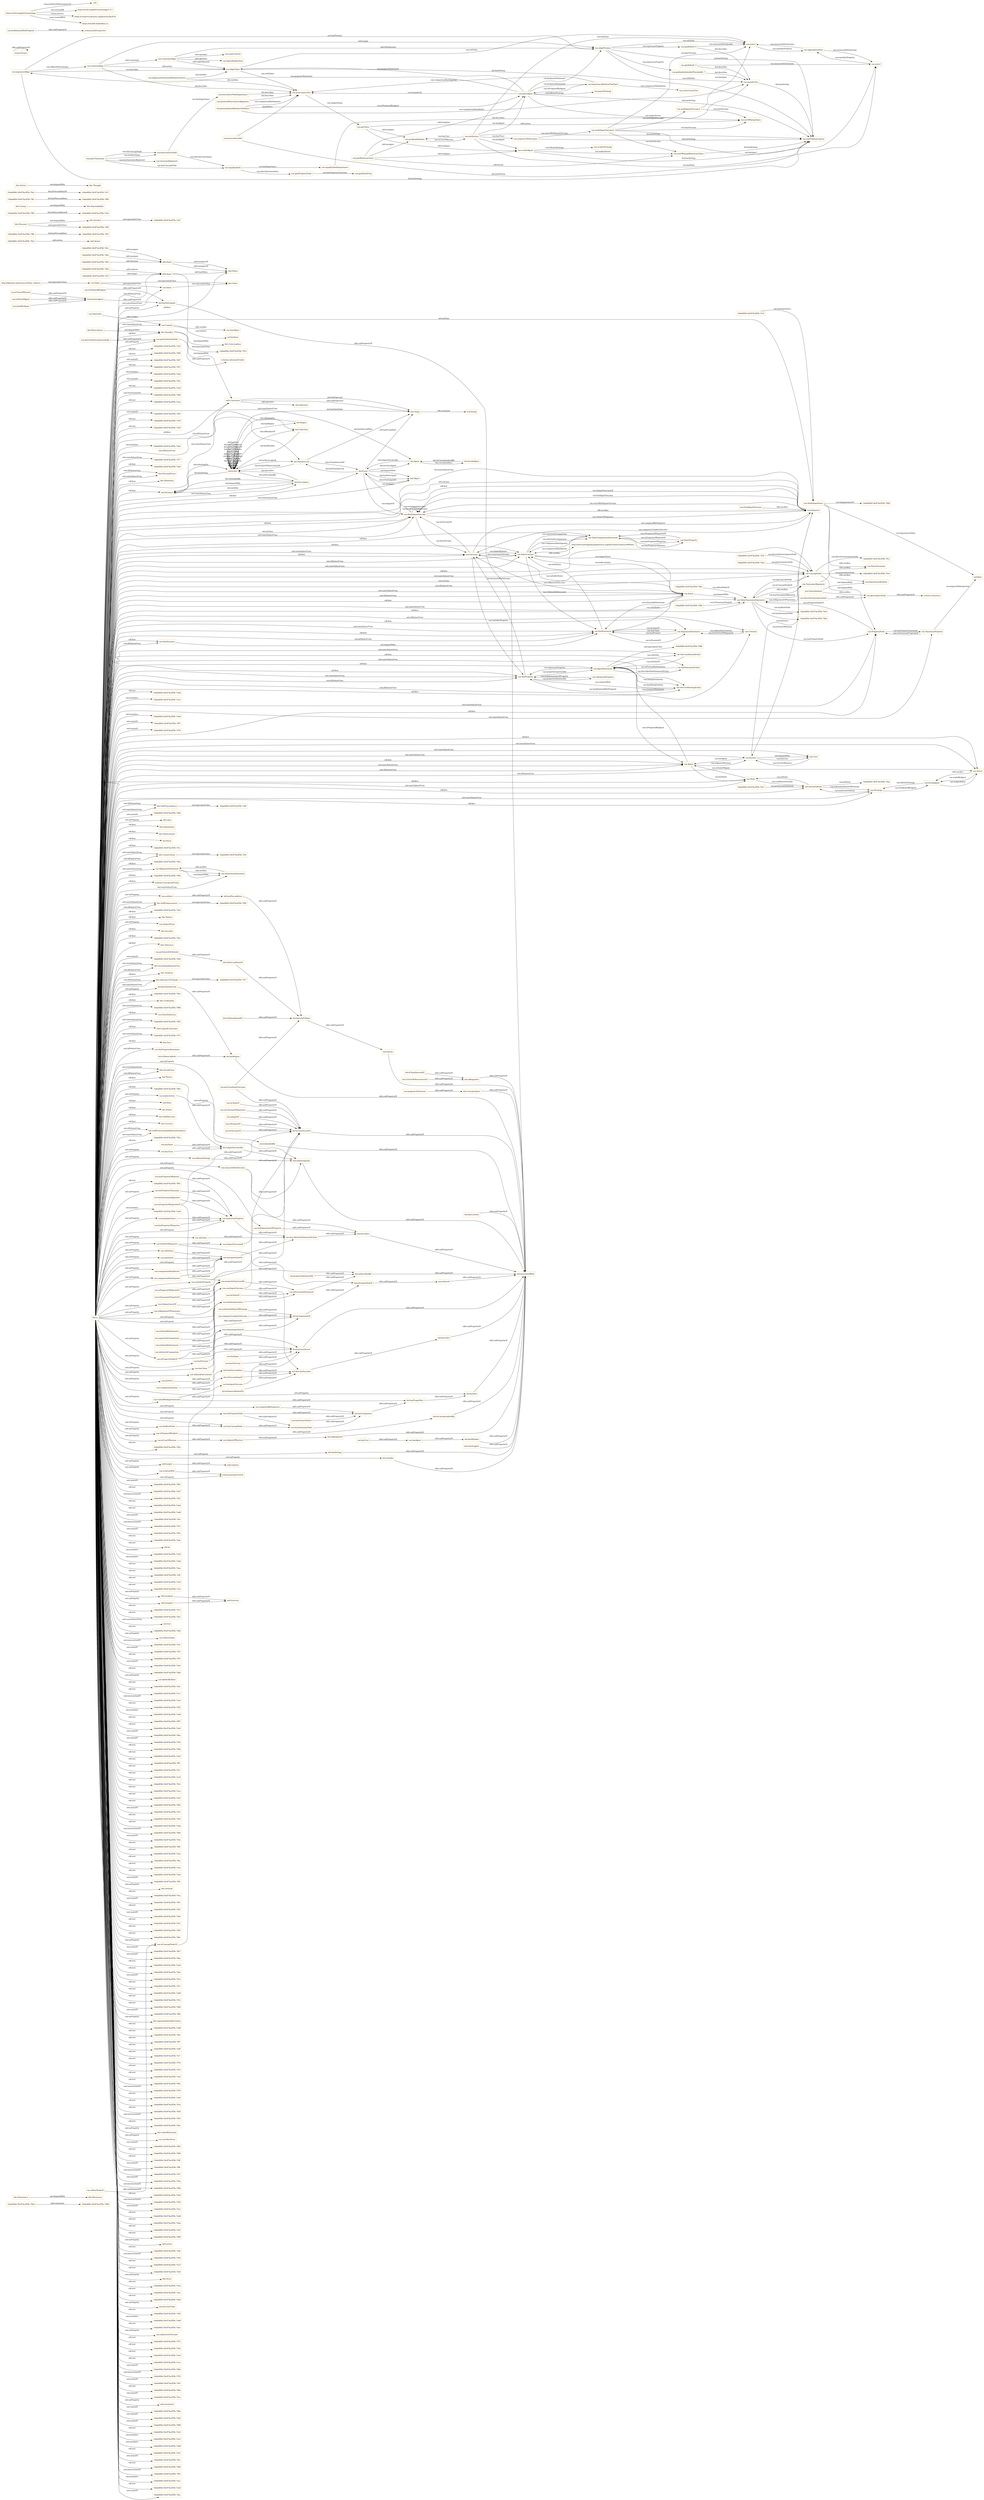 digraph ar2dtool_diagram { 
rankdir=LR;
size="1501"
node [shape = rectangle, color="orange"]; "-5ddaf49d:18c874a3f58:-7fdb" "bhv:Dominance" "dul:Situation" "-5ddaf49d:18c874a3f58:-7f77" "odrl:Action" "-5ddaf49d:18c874a3f58:-7fcc" "-5ddaf49d:18c874a3f58:-7ef0" "-5ddaf49d:18c874a3f58:-7fc6" "-5ddaf49d:18c874a3f58:-7ff3" "-5ddaf49d:18c874a3f58:-7f17" "bhv:PersonalFocus" "bhv:Hedonism" "bhv:Societal" "vae:NodeImportance" "bhv:Universalism" "-5ddaf49d:18c874a3f58:-7f0f" "vae:Value" "bhv:Stimulation" "odrl:Policy" "bhv:Achievement" "bhv:Value" "dul:Norm" "-5ddaf49d:18c874a3f58:-7fed" "-5ddaf49d:18c874a3f58:-7f1c" "odrl:Operator" "-5ddaf49d:18c874a3f58:-7f23" "-5ddaf49d:18c874a3f58:-7fd5" "vae:VaeProperty" "bhv:SelfTrascendence" "-5ddaf49d:18c874a3f58:-7fbe" "vae:Outcome" "-5ddaf49d:18c874a3f58:-7f04" "schema:ConceptualFrame" "vae:VaeEntity" "vae:MultiInputOutcome" "bhv:Conservation" "vae:AlignmentStatement" "bhv:Dependability" "-5ddaf49d:18c874a3f58:-7fb0" "dul:SocialObject" "bhv:Caring" "-5ddaf49d:18c874a3f58:-7f22" "odrl:Asset" "bhv:Nature" "vae:Generalization" "-5ddaf49d:18c874a3f58:-7fcf" "vae:Context" "vae:ActionOnState" "-5ddaf49d:18c874a3f58:-7ff9" "-5ddaf49d:18c874a3f58:-7ffc" "vae:VaeStatement" "vae:TaxonomyProperty" "-5ddaf49d:18c874a3f58:-7ef1" "bhv:Security" "-5ddaf49d:18c874a3f58:-7f2e" "vae:ConceptNode" "dul:Object" "bhv:Tolerance" "vae:System" "http://dbpedia.org/resource/Value_(ethics)" "-5ddaf49d:18c874a3f58:-7faa" "bhv:Humility" "odrl:Party" "-5ddaf49d:18c874a3f58:-7fa7" "vae:Norm" "bhv:GrowthAndAnxietyFree" "vae:User" "vae:Sequence" "vae:AgentStatement" "vae:VaeConditionedEntity" "bhv:Tradition" "-5ddaf49d:18c874a3f58:-7fe1" "dul:Event" "dul:Agent" "-5ddaf49d:18c874a3f58:-7fb8" "vae:ValueTaxonomyStatement" "-5ddaf49d:18c874a3f58:-7fc9" "vae:TaxonomyAlignment" "bhv:SelfEnhancement" "-5ddaf49d:18c874a3f58:-7fb3" "vae:Strategy" "-5ddaf49d:18c874a3f58:-7fde" "vae:Agent" "bhv:Benevolence" "vae:FinalInputOutcome" "-5ddaf49d:18c874a3f58:-7fe7" "vae:VaeSituation" "bhv:Conformity" "-5ddaf49d:18c874a3f58:-7fd2" "vae:Action" "bhv:Resources" "dul:Collection" "-5ddaf49d:18c874a3f58:-7f99" "vae:AwarenessStatement" "-5ddaf49d:18c874a3f58:-7f2f" "-5ddaf49d:18c874a3f58:-7f96" "vae:ValueDefinition" "bhv:OpennessToChange" "-5ddaf49d:18c874a3f58:-7f05" "-5ddaf49d:18c874a3f58:-7fad" "vae:ActingAgent" "-5ddaf49d:18c874a3f58:-7f63" "odrl:LogicalConstraint" "vae:ValueConcept" "vae:PropertyNode" "vae:ValueProperty" "vae:ValueComparisonStatement" "vae:VaeStatementEntity" "-5ddaf49d:18c874a3f58:-7ff6" "-5ddaf49d:18c874a3f58:-7f71" "vae:Criterion" "bhv:Thought" "dul:TimeInterval" "vae:State" "dul:Entity" "-5ddaf49d:18c874a3f58:-7fc3" "bhv:Face" "vae:VaeConditioningEntity" "-5ddaf49d:18c874a3f58:-7ff0" "vae:VaePropertyStatement" "-5ddaf49d:18c874a3f58:-7fc0" "bhv:SocialFocus" "-5ddaf49d:18c874a3f58:-7fe4" "odrl:Constraint" "vae:OptimizedProperty" "dul:Theory" "dul:Region" "dul:Description" "-5ddaf49d:18c874a3f58:-7ef9" "-5ddaf49d:18c874a3f58:-7f0e" "bhv:Action" "vcvf:Value" "odrl:Rule" "bhv:Power" "vae:ImportanceRelation" "bhv:Personal" "-5ddaf49d:18c874a3f58:-7fea" "-5ddaf49d:18c874a3f58:-7fd8" "-5ddaf49d:18c874a3f58:-7fbb" "vae:ArgumentStatement" "-5ddaf49d:18c874a3f58:-7fb5" "bhv:SelfDirection" "bhv:Concern" "bhv:SelfProtectionAndAnxietyAvoidance" ; /*classes style*/
	"bhv:Action" -> "bhv:Thought" [ label = "owl:disjointWith" ];
	"vae:particularizesNode" -> "schema:subsumedUnder" [ label = "rdfs:subPropertyOf" ];
	"vae:hasConceptNode" -> "vae:hasTaxonomyNode" [ label = "rdfs:subPropertyOf" ];
	"vae:ConceptNode" -> "vae:PropertyNode" [ label = "owl:disjointWith" ];
	"vae:argumentAlign" -> "vae:criterionAlign" [ label = "vae:isBasedOnCriterion" ];
	"vae:argumentAlign" -> "vae:alignPremise" [ label = "vae:hasPremise" ];
	"vae:argumentAlign" -> "vae:alignClaim" [ label = "vae:hasClaim" ];
	"vae:argumentAlign" -> "vae:taxProblemContext" [ label = "dul:hasSetting" ];
	"vae:isTaxonomyNodeOf" -> "dul:isComponentOf" [ label = "rdfs:subPropertyOf" ];
	"vae:previousInputOutcome" -> "dul:isConstituentOf" [ label = "rdfs:subPropertyOf" ];
	"vae:previousInputOutcome" -> "dul:directlyFollows" [ label = "rdfs:subPropertyOf" ];
	"vae:proposesStatement" -> "dul:conceptualizes" [ label = "rdfs:subPropertyOf" ];
	"vae:hasTaxonomyNode" -> "dul:hasComponent" [ label = "rdfs:subPropertyOf" ];
	"vae:giniPropertyNode" -> "vae:giniIndexProp" [ label = "vae:hasPropertyTaxonomy" ];
	"dul:isSatisfiedBy" -> "dul:associatedWith" [ label = "rdfs:subPropertyOf" ];
	"vae:nextInputOutcome" -> "dul:isConstituentOf" [ label = "rdfs:subPropertyOf" ];
	"vae:nextInputOutcome" -> "dul:directlyPrecedes" [ label = "rdfs:subPropertyOf" ];
	"vae:VaeSituation" -> "vae:VaeStatement" [ label = "owl:disjointWith" ];
	"vae:benvolenceNodeImportance" -> "vae:benevolenceTax" [ label = "dul:describes" ];
	"dul:conceptualizes" -> "dul:associatedWith" [ label = "rdfs:subPropertyOf" ];
	"vae:comparisonHasInferior" -> "vae:interpretationOn" [ label = "rdfs:subPropertyOf" ];
	"vae:hasTrace" -> "dul:isAgentInvolvedIn" [ label = "rdfs:subPropertyOf" ];
	"vae:isInputOf" -> "dul:isConstituentOf" [ label = "rdfs:subPropertyOf" ];
	"dul:involvesAgent" -> "dul:hasParticipant" [ label = "rdfs:subPropertyOf" ];
	"dul:isObservableAt" -> "dul:hasRegion" [ label = "rdfs:subPropertyOf" ];
	"terms:license" -> "terms:license" [ label = "rdfs:subPropertyOf" ];
	"vae:multiInputOutcome2" -> "vae:actOfPayingTaxes" [ label = "vae:hasOutcome" ];
	"vae:multiInputOutcome2" -> "vae:state2" [ label = "vae:hasInput" ];
	"dul:hasLocation" -> "dul:associatedWith" [ label = "rdfs:subPropertyOf" ];
	"bhv:SelfTrascendence" -> "-5ddaf49d:18c874a3f58:-7ef9" [ label = "owl:equivalentClass" ];
	"dul:isAgentInvolvedIn" -> "dul:isParticipantIn" [ label = "rdfs:subPropertyOf" ];
	"http://dbpedia.org/resource/Value_(ethics)" -> "vcvf:Value" [ label = "owl:equivalentClass" ];
	"vae:describesVaeStatementEntity" -> "dul:describes" [ label = "rdfs:subPropertyOf" ];
	"vae:hasPropertyTaxonomy" -> "vae:expressesProperty" [ label = "rdfs:subPropertyOf" ];
	"dul:Event" -> "dul:Object" [ label = "owl:disjointWith" ];
	"vae:isPremiseOf" -> "dul:isConstituentOf" [ label = "rdfs:subPropertyOf" ];
	"dul:isConstituentOf" -> "dul:associatedWith" [ label = "rdfs:subPropertyOf" ];
	"vae:interpretationOn" -> "vae:describesVaeStatementEntity" [ label = "rdfs:subPropertyOf" ];
	"vae:isTestedInStatement" -> "vae:hasInterpretation" [ label = "rdfs:subPropertyOf" ];
	"dul:Description" -> "dul:Situation" [ label = "owl:disjointWith" ];
	"vae:giniIndex0_3" -> "vae:state1" [ label = "vae:measuredOnOutcome" ];
	"vae:giniIndex0_3" -> "vae:equalityTax" [ label = "dul:describes" ];
	"vae:madeByAgent" -> "dul:involvesAgent" [ label = "rdfs:subPropertyOf" ];
	"dul:isPreconditionOf" -> "dul:directlyPrecedes" [ label = "rdfs:subPropertyOf" ];
	"vae:isOutcomeOf" -> "dul:isConstituentOf" [ label = "rdfs:subPropertyOf" ];
	"vae:isPresentInStatement" -> "dul:isDescribedBy" [ label = "rdfs:subPropertyOf" ];
	"vae:hasInput" -> "dul:hasConstituent" [ label = "rdfs:subPropertyOf" ];
	"bhv:Personal" -> "bhv:Societal" [ label = "owl:disjointWith" ];
	"bhv:Personal" -> "-5ddaf49d:18c874a3f58:-7f0f" [ label = "owl:equivalentClass" ];
	"vae:hasUser" -> "vae:hasAgent" [ label = "rdfs:subPropertyOf" ];
	"vae:equalityTax" -> "vae:taxProblemContext" [ label = "dul:hasSetting" ];
	"dul:hasPart" -> "dul:associatedWith" [ label = "rdfs:subPropertyOf" ];
	"vae:onState" -> "dul:hasPrecondition" [ label = "rdfs:subPropertyOf" ];
	"vae:hasActionOnState" -> "dul:hasComponent" [ label = "rdfs:subPropertyOf" ];
	"vae:AgentStatement" -> "-5ddaf49d:18c874a3f58:-7f96" [ label = "owl:equivalentClass" ];
	"vae:hasPropertyNode" -> "vae:hasTaxonomyNode" [ label = "rdfs:subPropertyOf" ];
	"vae:hasPropertyNode" -> "dul:hasComponent" [ label = "rdfs:subPropertyOf" ];
	"vae:payMinimumTaxes" -> "vae:problemModeller" [ label = "odrl:assigner" ];
	"vae:payMinimumTaxes" -> "vae:payerAgent" [ label = "odrl:assignee" ];
	"vae:payMinimumTaxes" -> "vae:evaderAgent" [ label = "odrl:assignee" ];
	"vae:payMinimumTaxes" -> "vae:actOfPayingMiniumumTaxes" [ label = "odrl:action" ];
	"vae:equalityNode" -> "vae:giniPropertyNode" [ label = "vae:directlyGeneralizes" ];
	"vae:equalityNode" -> "vae:equalityNodeImportance" [ label = "vae:hasImportance" ];
	"dul:hasPrecondition" -> "dul:directlyFollows" [ label = "rdfs:subPropertyOf" ];
	"vae:hasPropertyOfSuperior" -> "vae:expressesProperty" [ label = "rdfs:subPropertyOf" ];
	"odrl:Asset" -> "odrl:Constraint" [ label = "owl:disjointWith" ];
	"bhv:Conservation" -> "-5ddaf49d:18c874a3f58:-7f2f" [ label = "owl:equivalentClass" ];
	"dul:hasRegion" -> "dul:associatedWith" [ label = "rdfs:subPropertyOf" ];
	"vae:isPropertyNodeOf" -> "vae:isTaxonomyNodeOf" [ label = "rdfs:subPropertyOf" ];
	"vae:isPropertyNodeOf" -> "dul:isComponentOf" [ label = "rdfs:subPropertyOf" ];
	"bhv:Societal" -> "-5ddaf49d:18c874a3f58:-7ef1" [ label = "owl:equivalentClass" ];
	"dul:precedes" -> "dul:associatedWith" [ label = "rdfs:subPropertyOf" ];
	"vae:comparisonHasSuperior" -> "vae:interpretationOn" [ label = "rdfs:subPropertyOf" ];
	"vae:hasOutcome" -> "dul:hasConstituent" [ label = "rdfs:subPropertyOf" ];
	"vae:Norm" -> "vae:ValueTaxonomyStatement" [ label = "owl:disjointWith" ];
	"vae:alignPremise" -> "vae:equalityTax" [ label = "vae:withValue" ];
	"vae:alignPremise" -> "vae:state2" [ label = "vae:onEntity" ];
	"vae:alignPremise" -> "vae:giniIndexSatisfiedThreshold0_7" [ label = "vae:expressesProperty" ];
	"vae:alignPremise" -> "vae:giniIndex0_9" [ label = "vae:expressesProperty" ];
	"vae:alignPremise" -> "vae:taxProblemContext" [ label = "dul:hasSetting" ];
	"vae:isProposedByAgent" -> "dul:isConceptualizedBy" [ label = "rdfs:subPropertyOf" ];
	"dul:isComponentOf" -> "dul:isPropertPartOf" [ label = "rdfs:subPropertyOf" ];
	"vae:Value" -> "bhv:Value" [ label = "owl:equivalentClass" ];
	"bhv:Dominance" -> "bhv:Resources" [ label = "owl:disjointWith" ];
	"vae:isEntityOf" -> "vae:isPresentInStatement" [ label = "rdfs:subPropertyOf" ];
	"dul:isConceptualizedBy" -> "dul:associatedWith" [ label = "rdfs:subPropertyOf" ];
	"vae:MultiInputOutcome" -> "vae:Sequence" [ label = "rdfs:seeAlso" ];
	"vae:propertyExpressedAt" -> "vae:isPresentInStatement" [ label = "rdfs:subPropertyOf" ];
	"vae:payerAgent" -> "vae:taxProblemContext" [ label = "dul:hasSetting" ];
	"vae:payerAgent" -> "vae:importanceRelationTaxPayer" [ label = "vae:proposesStatement" ];
	"vae:payerAgent" -> "vae:payerStrategy" [ label = "vae:followsStrategy" ];
	"vae:payerAgent" -> "vae:benevolenceTax" [ label = "vcvf:commitsTo" ];
	"vae:payerAgent" -> "vae:argumentAlign" [ label = "vae:proposesStatement" ];
	"vae:payerAgent" -> "vae:alignClaim" [ label = "vae:proposesStatement" ];
	"vae:payerAgent" -> "vae:actOfPayingTaxes" [ label = "vae:makesAction" ];
	"vae:payerAgent" -> "vae:alignPremise" [ label = "vae:proposesStatement" ];
	"vae:hasState" -> "dul:isAgentInvolvedIn" [ label = "rdfs:subPropertyOf" ];
	"vae:AwarenessStatement" -> "vae:AlignmentStatement" [ label = "rdfs:seeAlso" ];
	"vae:isConceptNodeOf" -> "vae:isTaxonomyNodeOf" [ label = "rdfs:subPropertyOf" ];
	"bhv:Caring" -> "bhv:Dependability" [ label = "owl:disjointWith" ];
	"vae:payTaxes" -> "vae:problemModeller" [ label = "odrl:assigner" ];
	"vae:payTaxes" -> "vae:evaderAgent" [ label = "odrl:assignee" ];
	"vae:payTaxes" -> "vae:actOfPayingTaxes" [ label = "odrl:action" ];
	"vae:hasRootNode" -> "vae:hasConceptNode" [ label = "rdfs:subPropertyOf" ];
	"vae:isAgentOfSystem" -> "dul:isMemberOf" [ label = "rdfs:subPropertyOf" ];
	"dul:hasProperPart" -> "dul:hasPart" [ label = "rdfs:subPropertyOf" ];
	"vae:aggregationSum" -> "vae:state2" [ label = "vae:measuredOnOutcome" ];
	"vae:aggregationSum" -> "vae:state1" [ label = "vae:measuredOnOutcome" ];
	"vae:ValueConcept" -> "http://www.ontologydesignpatterns.org/ont/values/valuecore#Value" [ label = "rdfs:seeAlso" ];
	"vae:state1" -> "vae:aggregationSum" [ label = "vae:satisfiesProperty" ];
	"vae:isInputOutcomeOf" -> "dul:isConstituentOf" [ label = "rdfs:subPropertyOf" ];
	"vae:payerTaxonomy" -> "vae:taxonomAlignment" [ label = "vae:hasTaxonomyAlignment" ];
	"vae:payerTaxonomy" -> "vae:benevolenceNode" [ label = "vae:hasRootNode" ];
	"vae:payerTaxonomy" -> "vae:equalityNode" [ label = "vae:hasConceptNode" ];
	"vae:payerTaxonomy" -> "vae:benevolenceNode" [ label = "vae:hasConceptNode" ];
	"vae:isTaxonomyPropertyOf" -> "vae:propertyExpressedAt" [ label = "rdfs:subPropertyOf" ];
	"vae:giniIndex0_9" -> "vae:state2" [ label = "vae:measuredOnOutcome" ];
	"vae:giniIndex0_9" -> "vae:equalityTax" [ label = "dul:describes" ];
	"vae:directlyParticularizesNode" -> "vae:particularizesNode" [ label = "rdfs:subPropertyOf" ];
	"vae:isRootNodeOf" -> "vae:isConceptNodeOf" [ label = "rdfs:subPropertyOf" ];
	"vae:problemModeller" -> "vae:taxSystem" [ label = "vae:isUserOfSystem" ];
	"dul:hasSetting" -> "dul:associatedWith" [ label = "rdfs:subPropertyOf" ];
	"dul:hasMember" -> "dul:associatedWith" [ label = "rdfs:subPropertyOf" ];
	"vae:expressesProperty" -> "vae:describesVaeStatementEntity" [ label = "rdfs:subPropertyOf" ];
	"vae:taxSystem" -> "vae:problemModeller" [ label = "vae:hasUser" ];
	"vae:taxSystem" -> "vae:sequenceOfOutcomes" [ label = "vae:hasTrace" ];
	"vae:taxSystem" -> "vae:state2" [ label = "vae:hasState" ];
	"vae:taxSystem" -> "vae:state1" [ label = "vae:hasState" ];
	"vae:taxSystem" -> "vae:payerAgent" [ label = "vae:hasAgent" ];
	"vae:taxSystem" -> "vae:evaderAgent" [ label = "vae:hasAgent" ];
	"vae:taxSystem" -> "vae:taxProblemContext" [ label = "dul:hasSetting" ];
	"vae:hasAgent" -> "dul:hasMember" [ label = "rdfs:subPropertyOf" ];
	"vae:isFollowedByAgent" -> "dul:hasParticipant" [ label = "rdfs:subPropertyOf" ];
	"vae:criterionAlign" -> "vae:alignPremise" [ label = "odrl:target" ];
	"vae:criterionAlign" -> "vae:constraintAlign" [ label = "odrl:constraint" ];
	"vae:criterionAlign" -> "vae:alignClaim" [ label = "odrl:action" ];
	"vae:criterionAlign" -> "vae:benevolenceTax" [ label = "dul:describes" ];
	"vae:hasRelationWithProperty" -> "schema:hasPerspective" [ label = "rdfs:subPropertyOf" ];
	"vae:measuredOnOutcome" -> "dul:isParticipantIn" [ label = "rdfs:subPropertyOf" ];
	"vae:measuredOnOutcome" -> "dul:describes" [ label = "rdfs:subPropertyOf" ];
	"vae:isImportanceOf" -> "vae:propertyExpressedAt" [ label = "rdfs:subPropertyOf" ];
	"dul:isSettingFor" -> "dul:associatedWith" [ label = "rdfs:subPropertyOf" ];
	"vae:perform" -> "dul:hasPostcondition" [ label = "rdfs:subPropertyOf" ];
	"vcvf:Value" -> "bhv:Value" [ label = "owl:equivalentClass" ];
	"vcvf:Value" -> "vae:Value" [ label = "owl:equivalentClass" ];
	"dul:isPartOf" -> "dul:associatedWith" [ label = "rdfs:subPropertyOf" ];
	"vae:isTraceOfSystem" -> "dul:involvesAgent" [ label = "rdfs:subPropertyOf" ];
	"dul:isParticipantIn" -> "dul:associatedWith" [ label = "rdfs:subPropertyOf" ];
	"vae:directlyGeneralizesNode" -> "vae:generalizesNode" [ label = "rdfs:subPropertyOf" ];
	"dul:hasTimeInterval" -> "dul:hasRegion" [ label = "rdfs:subPropertyOf" ];
	"vae:importanceRelationTaxPayer" -> "vae:payerAgent" [ label = "vae:isProposedByAgent" ];
	"vae:importanceRelationTaxPayer" -> "vae:benevolenceTax" [ label = "vae:comparisonHasSuperior" ];
	"vae:importanceRelationTaxPayer" -> "vae:achievementTax" [ label = "vae:comparisonHasInferior" ];
	"vae:conditionsActionIn" -> "dul:isPreconditionOf" [ label = "rdfs:subPropertyOf" ];
	"vae:superiorInComparison" -> "vae:hasInterpretation" [ label = "rdfs:subPropertyOf" ];
	"vae:System" -> "vae:User" [ label = "owl:disjointWith" ];
	"dul:satisfies" -> "dul:associatedWith" [ label = "rdfs:subPropertyOf" ];
	"vae:ValueTaxonomyStatement" -> "vae:TaxonomyAlignment" [ label = "rdfs:seeAlso" ];
	"vae:followsStrategy" -> "dul:isParticipantIn" [ label = "rdfs:subPropertyOf" ];
	"vae:hasPropertyOfInferior" -> "vae:expressesProperty" [ label = "rdfs:subPropertyOf" ];
	"vae:composedBySequence" -> "dul:hasComponent" [ label = "rdfs:subPropertyOf" ];
	"vae:isActionOnStateOfStrategy" -> "dul:isComponentOf" [ label = "rdfs:subPropertyOf" ];
	"https://w3id.org/def/vaeontology" -> "vae:" [ label = "vann:preferredNamespaceUri" ];
	"https://w3id.org/def/vaeontology" -> "https://w3id.org/def/vaeontology/1.0.1" [ label = "owl:versionIRI" ];
	"https://w3id.org/def/vaeontology" -> "https://creativecommons.org/licenses/by/4.0/" [ label = "terms:license" ];
	"https://w3id.org/def/vaeontology" -> "https://chowlk.linkeddata.es" [ label = "mod:createdWith" ];
	"vae:benevolenceTax" -> "vae:payTaxes" [ label = "vae:shapesNorm" ];
	"dul:hasComponent" -> "dul:hasProperPart" [ label = "rdfs:subPropertyOf" ];
	"vae:startsWithInputOutcome" -> "vae:hasInputOutcome" [ label = "rdfs:subPropertyOf" ];
	"vae:startsWithInputOutcome" -> "dul:hasProperPart" [ label = "rdfs:subPropertyOf" ];
	"dul:hasParticipant" -> "dul:associatedWith" [ label = "rdfs:subPropertyOf" ];
	"vae:isOptimizationOfProperty" -> "dul:describes" [ label = "rdfs:subPropertyOf" ];
	"vae:propertyOptimizedAt" -> "dul:isDescribedBy" [ label = "rdfs:subPropertyOf" ];
	"bhv:Humility" -> "bhv:Universalism" [ label = "owl:disjointWith" ];
	"bhv:Humility" -> "-5ddaf49d:18c874a3f58:-7f23" [ label = "owl:equivalentClass" ];
	"vae:FinalInputOutcome" -> "vae:Sequence" [ label = "rdfs:seeAlso" ];
	"odrl:target" -> "odrl:relation" [ label = "rdfs:subPropertyOf" ];
	"vae:benevolenceDef" -> "vae:benevolenceTax" [ label = "dul:defines" ];
	"vae:benevolenceDef" -> "vae:taxProblemContext" [ label = "dul:hasSetting" ];
	"bhv:SelfEnhancement" -> "-5ddaf49d:18c874a3f58:-7f05" [ label = "owl:equivalentClass" ];
	"dul:directlyPrecedes" -> "dul:precedes" [ label = "rdfs:subPropertyOf" ];
	"vae:makesAction" -> "dul:isAgentInvolvedIn" [ label = "rdfs:subPropertyOf" ];
	"vae:withValue" -> "vae:interpretationOn" [ label = "rdfs:subPropertyOf" ];
	"vae:constraintAlign" -> "vae:alignClaim" [ label = "odrl:rightOperand" ];
	"vae:constraintAlign" -> "vae:sameContext" [ label = "odrl:operator" ];
	"vae:constraintAlign" -> "vae:logicalImplication" [ label = "odrl:operator" ];
	"vae:constraintAlign" -> "vae:alignPremise" [ label = "odrl:leftOperand" ];
	"dul:isRegionFor" -> "dul:associatedWith" [ label = "rdfs:subPropertyOf" ];
	"dul:describes" -> "dul:associatedWith" [ label = "rdfs:subPropertyOf" ];
	"vae:satisfiesProperty" -> "dul:isDescribedBy" [ label = "rdfs:subPropertyOf" ];
	"vae:isAlignmentOfTaxonomy" -> "vae:propertyExpressedAt" [ label = "rdfs:subPropertyOf" ];
	"vae:TaxonomyAlignment" -> "vae:ValueTaxonomy" [ label = "rdfs:seeAlso" ];
	"vae:generalizationRelationTaxPayer" -> "vae:payerAgent" [ label = "vae:isProposedByAgent" ];
	"vae:generalizationRelationTaxPayer" -> "vae:benevolenceTax" [ label = "vae:comparisonHasSuperior" ];
	"vae:generalizationRelationTaxPayer" -> "vae:equalityTax" [ label = "vae:comparisonHasInferior" ];
	"vae:hasImportance" -> "vae:expressesProperty" [ label = "rdfs:subPropertyOf" ];
	"vae:alignClaim" -> "vae:benevolenceTax" [ label = "vae:withValue" ];
	"vae:alignClaim" -> "vae:state2" [ label = "vae:onEntity" ];
	"vae:alignClaim" -> "vae:taxProblemContext" [ label = "dul:hasSetting" ];
	"dul:isDescribedBy" -> "dul:associatedWith" [ label = "rdfs:subPropertyOf" ];
	"vae:actOfPayingMiniumumTaxes" -> "vae:taxProblemContext" [ label = "dul:hasSetting" ];
	"vae:relationWith" -> "schema:perspectiveOn" [ label = "rdfs:subPropertyOf" ];
	"vae:NodeImportance" -> "vae:ValueTaxonomy" [ label = "rdfs:seeAlso" ];
	"vae:NodeImportance" -> "vae:ImportanceRelation" [ label = "rdfs:seeAlso" ];
	"dul:isSubordinatedTo" -> "dul:directlyFollows" [ label = "rdfs:subPropertyOf" ];
	"vae:multiInputOutcome1" -> "vae:multiInputOutcome2" [ label = "vae:nextInputOutcome" ];
	"vae:multiInputOutcome1" -> "vae:state2" [ label = "vae:hasOutcome" ];
	"vae:multiInputOutcome1" -> "vae:actOfPayingTaxes" [ label = "vae:hasOutcome" ];
	"vae:multiInputOutcome1" -> "vae:actOfPayingMiniumumTaxes" [ label = "vae:hasOutcome" ];
	"vae:multiInputOutcome1" -> "vae:state1" [ label = "vae:hasInput" ];
	"vae:Action" -> "vae:ActingAgent" [ label = "rdfs:seeAlso" ];
	"vae:isValuedInStatement" -> "vae:hasInterpretation" [ label = "rdfs:subPropertyOf" ];
	"vae:sequenceOfOutcomes" -> "vae:multiInputOutcome1" [ label = "vae:startsWithInputOutcome" ];
	"vae:sequenceOfOutcomes" -> "vae:taxProblemContext" [ label = "dul:hasSetting" ];
	"vae:inferiorInComparison" -> "vae:hasInterpretation" [ label = "rdfs:subPropertyOf" ];
	"vae:VaeEntity" -> "vae:Context" [ label = "rdfs:seeAlso" ];
	"vae:withNorm" -> "vae:interpretationOn" [ label = "rdfs:subPropertyOf" ];
	"vae:isClaimOf" -> "dul:isConstituentOf" [ label = "rdfs:subPropertyOf" ];
	"vae:hasInputOutcome" -> "dul:hasConstituent" [ label = "rdfs:subPropertyOf" ];
	"vae:alignmentSituationWithbenevolence" -> "vae:benevolenceTax" [ label = "dul:satisfies" ];
	"vae:alignmentSituationWithbenevolence" -> "vae:alignClaim" [ label = "dul:satisfies" ];
	"vae:isPropertyOfSuperiorOf" -> "vae:propertyExpressedAt" [ label = "rdfs:subPropertyOf" ];
	"vae:isPropertyOfSuperiorOf" -> "dul:isConstituentOf" [ label = "rdfs:subPropertyOf" ];
	"vae:evaderAgent" -> "vae:actOfPayingMiniumumTaxes" [ label = "vae:makesAction" ];
	"vae:evaderAgent" -> "vae:evaderStrategy" [ label = "vae:followsStrategy" ];
	"vae:evaderAgent" -> "vae:taxProblemContext" [ label = "dul:hasSetting" ];
	"vae:isStateOfAgent" -> "dul:involvesAgent" [ label = "rdfs:subPropertyOf" ];
	"dul:isPropertPartOf" -> "dul:isPartOf" [ label = "rdfs:subPropertyOf" ];
	"vae:Generalization" -> "vae:generalizesNode" [ label = "rdfs:seeAlso" ];
	"vae:Generalization" -> "vae:ImportanceRelation" [ label = "owl:disjointWith" ];
	"vae:Context" -> "vae:VaeObject" [ label = "rdfs:seeAlso" ];
	"NULL" -> "-5ddaf49d:18c874a3f58:-7f81" [ label = "owl:unionOf" ];
	"NULL" -> "-5ddaf49d:18c874a3f58:-7f04" [ label = "rdf:first" ];
	"NULL" -> "-5ddaf49d:18c874a3f58:-7eb7" [ label = "rdf:rest" ];
	"NULL" -> "-5ddaf49d:18c874a3f58:-7f21" [ label = "owl:intersectionOf" ];
	"NULL" -> "dul:Collection" [ label = "owl:allValuesFrom" ];
	"NULL" -> "-5ddaf49d:18c874a3f58:-7ebd" [ label = "rdf:rest" ];
	"NULL" -> "vae:hasConceptNode" [ label = "owl:onProperty" ];
	"NULL" -> "-5ddaf49d:18c874a3f58:-7ed8" [ label = "rdf:rest" ];
	"NULL" -> "-5ddaf49d:18c874a3f58:-7faf" [ label = "owl:unionOf" ];
	"NULL" -> "-5ddaf49d:18c874a3f58:-7f15" [ label = "owl:intersectionOf" ];
	"NULL" -> "bhv:PersonalFocus" [ label = "owl:someValuesFrom" ];
	"NULL" -> "bhv:Hedonism" [ label = "rdf:first" ];
	"NULL" -> "-5ddaf49d:18c874a3f58:-7f43" [ label = "owl:unionOf" ];
	"NULL" -> "bhv:Conservation" [ label = "owl:allValuesFrom" ];
	"NULL" -> "-5ddaf49d:18c874a3f58:-7fab" [ label = "rdf:rest" ];
	"NULL" -> "rdf:nil" [ label = "rdf:rest" ];
	"NULL" -> "-5ddaf49d:18c874a3f58:-7ec6" [ label = "owl:members" ];
	"NULL" -> "vae:VaeConditioningEntity" [ label = "owl:someValuesFrom" ];
	"NULL" -> "-5ddaf49d:18c874a3f58:-7eb4" [ label = "owl:members" ];
	"NULL" -> "vae:isBasedOnCriterion" [ label = "owl:onProperty" ];
	"NULL" -> "-5ddaf49d:18c874a3f58:-7eae" [ label = "rdf:rest" ];
	"NULL" -> "-5ddaf49d:18c874a3f58:-7eff" [ label = "rdf:rest" ];
	"NULL" -> "-5ddaf49d:18c874a3f58:-7ec9" [ label = "rdf:rest" ];
	"NULL" -> "vae:interpretationOn" [ label = "owl:onProperty" ];
	"NULL" -> "vae:ConceptNode" [ label = "rdf:first" ];
	"NULL" -> "vae:PropertyNode" [ label = "rdf:first" ];
	"NULL" -> "-5ddaf49d:18c874a3f58:-7f1c" [ label = "rdf:first" ];
	"NULL" -> "-5ddaf49d:18c874a3f58:-7ecf" [ label = "rdf:rest" ];
	"NULL" -> "-5ddaf49d:18c874a3f58:-7f22" [ label = "rdf:first" ];
	"NULL" -> "-5ddaf49d:18c874a3f58:-7f0e" [ label = "rdf:first" ];
	"NULL" -> "odrl:assignee" [ label = "owl:onProperty" ];
	"NULL" -> "-5ddaf49d:18c874a3f58:-7f13" [ label = "rdf:rest" ];
	"NULL" -> "vae:ConceptNode" [ label = "owl:someValuesFrom" ];
	"NULL" -> "vae:expressesProperty" [ label = "owl:onProperty" ];
	"NULL" -> "vae:VaeSituation" [ label = "owl:allValuesFrom" ];
	"NULL" -> "dul:hasSetting" [ label = "owl:onProperty" ];
	"NULL" -> "-5ddaf49d:18c874a3f58:-7fa5" [ label = "rdf:rest" ];
	"NULL" -> "bhv:SelfTrascendence" [ label = "owl:someValuesFrom" ];
	"NULL" -> "owl:real" [ label = "owl:someValuesFrom" ];
	"NULL" -> "-5ddaf49d:18c874a3f58:-7fbd" [ label = "rdf:rest" ];
	"NULL" -> "vae:reflectsValue" [ label = "owl:onProperty" ];
	"NULL" -> "odrl:LogicalConstraint" [ label = "rdf:first" ];
	"NULL" -> "-5ddaf49d:18c874a3f58:-7f3c" [ label = "owl:intersectionOf" ];
	"NULL" -> "-5ddaf49d:18c874a3f58:-7f1f" [ label = "owl:unionOf" ];
	"NULL" -> "-5ddaf49d:18c874a3f58:-7f7f" [ label = "rdf:rest" ];
	"NULL" -> "-5ddaf49d:18c874a3f58:-7fa9" [ label = "owl:unionOf" ];
	"NULL" -> "vae:onEntity" [ label = "owl:onProperty" ];
	"NULL" -> "-5ddaf49d:18c874a3f58:-7fa8" [ label = "rdf:rest" ];
	"NULL" -> "vae:VaeConditioningEntity" [ label = "owl:allValuesFrom" ];
	"NULL" -> "vae:abidesByValue" [ label = "owl:onProperty" ];
	"NULL" -> "vae:comparisonHasInferior" [ label = "owl:onProperty" ];
	"NULL" -> "-5ddaf49d:18c874a3f58:-7fae" [ label = "rdf:rest" ];
	"NULL" -> "-5ddaf49d:18c874a3f58:-7ec1" [ label = "rdf:rest" ];
	"NULL" -> "-5ddaf49d:18c874a3f58:-7eef" [ label = "owl:intersectionOf" ];
	"NULL" -> "-5ddaf49d:18c874a3f58:-7f25" [ label = "rdf:rest" ];
	"NULL" -> "vae:isUserOfSystem" [ label = "owl:onProperty" ];
	"NULL" -> "vae:ActionOnState" [ label = "rdf:first" ];
	"NULL" -> "vae:VaeStatement" [ label = "owl:someValuesFrom" ];
	"NULL" -> "-5ddaf49d:18c874a3f58:-7ed6" [ label = "owl:members" ];
	"NULL" -> "vae:Criterion" [ label = "owl:allValuesFrom" ];
	"NULL" -> "odrl:Constraint" [ label = "owl:allValuesFrom" ];
	"NULL" -> "vae:VaeProperty" [ label = "owl:allValuesFrom" ];
	"NULL" -> "bhv:GrowthAndAnxietyFree" [ label = "owl:someValuesFrom" ];
	"NULL" -> "-5ddaf49d:18c874a3f58:-7f97" [ label = "rdf:rest" ];
	"NULL" -> "vae:withValue" [ label = "owl:onProperty" ];
	"NULL" -> "vae:Strategy" [ label = "owl:someValuesFrom" ];
	"NULL" -> "vae:ConceptNode" [ label = "owl:onClass" ];
	"NULL" -> "vae:Action" [ label = "rdf:first" ];
	"NULL" -> "-5ddaf49d:18c874a3f58:-7eb2" [ label = "rdf:rest" ];
	"NULL" -> "-5ddaf49d:18c874a3f58:-7fba" [ label = "owl:unionOf" ];
	"NULL" -> "-5ddaf49d:18c874a3f58:-7fc8" [ label = "owl:unionOf" ];
	"NULL" -> "-5ddaf49d:18c874a3f58:-7fd0" [ label = "rdf:rest" ];
	"NULL" -> "vae:MultiInputOutcome" [ label = "owl:someValuesFrom" ];
	"NULL" -> "-5ddaf49d:18c874a3f58:-7ed3" [ label = "rdf:rest" ];
	"NULL" -> "dul:hasPart" [ label = "owl:onProperty" ];
	"NULL" -> "-5ddaf49d:18c874a3f58:-7ff1" [ label = "rdf:rest" ];
	"NULL" -> "vae:AwarenessStatement" [ label = "owl:someValuesFrom" ];
	"NULL" -> "vae:Sequence" [ label = "owl:someValuesFrom" ];
	"NULL" -> "-5ddaf49d:18c874a3f58:-7fc1" [ label = "rdf:rest" ];
	"NULL" -> "vae:startsWithInputOutcome" [ label = "owl:onProperty" ];
	"NULL" -> "-5ddaf49d:18c874a3f58:-7ec4" [ label = "rdf:rest" ];
	"NULL" -> "-5ddaf49d:18c874a3f58:-7fe2" [ label = "rdf:rest" ];
	"NULL" -> "-5ddaf49d:18c874a3f58:-7eca" [ label = "rdf:rest" ];
	"NULL" -> "-5ddaf49d:18c874a3f58:-7ee5" [ label = "rdf:rest" ];
	"NULL" -> "vae:Agent" [ label = "owl:someValuesFrom" ];
	"NULL" -> "-5ddaf49d:18c874a3f58:-7fb2" [ label = "rdf:rest" ];
	"NULL" -> "vae:isStartOfSequence" [ label = "owl:onProperty" ];
	"NULL" -> "bhv:Tradition" [ label = "rdf:first" ];
	"NULL" -> "vae:nextInputOutcome" [ label = "owl:onProperty" ];
	"NULL" -> "vae:Sequence" [ label = "owl:onClass" ];
	"NULL" -> "vae:hasRootNode" [ label = "owl:onProperty" ];
	"NULL" -> "-5ddaf49d:18c874a3f58:-7fc5" [ label = "owl:unionOf" ];
	"NULL" -> "-5ddaf49d:18c874a3f58:-7fd3" [ label = "rdf:rest" ];
	"NULL" -> "vae:VaeConditionedEntity" [ label = "owl:someValuesFrom" ];
	"NULL" -> "-5ddaf49d:18c874a3f58:-7ebb" [ label = "rdf:rest" ];
	"NULL" -> "-5ddaf49d:18c874a3f58:-7fb4" [ label = "owl:intersectionOf" ];
	"NULL" -> "bhv:SelfEnhancement" [ label = "owl:someValuesFrom" ];
	"NULL" -> "-5ddaf49d:18c874a3f58:-7fcb" [ label = "owl:unionOf" ];
	"NULL" -> "bhv:GrowthAndAnxietyFree" [ label = "owl:allValuesFrom" ];
	"NULL" -> "vae:Outcome" [ label = "owl:someValuesFrom" ];
	"NULL" -> "bhv:SelfDirection" [ label = "rdf:first" ];
	"NULL" -> "-5ddaf49d:18c874a3f58:-7ff4" [ label = "rdf:rest" ];
	"NULL" -> "vae:TaxonomyProperty" [ label = "owl:someValuesFrom" ];
	"NULL" -> "dul:Theory" [ label = "rdf:first" ];
	"NULL" -> "-5ddaf49d:18c874a3f58:-7edc" [ label = "rdf:rest" ];
	"NULL" -> "dul:Event" [ label = "rdf:first" ];
	"NULL" -> "-5ddaf49d:18c874a3f58:-7fb3" [ label = "rdf:first" ];
	"NULL" -> "-5ddaf49d:18c874a3f58:-7ffa" [ label = "rdf:rest" ];
	"NULL" -> "vae:NodeImportance" [ label = "owl:onClass" ];
	"NULL" -> "-5ddaf49d:18c874a3f58:-7fc4" [ label = "rdf:rest" ];
	"NULL" -> "vae:ArgumentStatement" [ label = "rdf:first" ];
	"NULL" -> "-5ddaf49d:18c874a3f58:-7efd" [ label = "rdf:rest" ];
	"NULL" -> "-5ddaf49d:18c874a3f58:-7ff2" [ label = "owl:unionOf" ];
	"NULL" -> "bhv:attitude" [ label = "owl:onProperty" ];
	"NULL" -> "-5ddaf49d:18c874a3f58:-7fca" [ label = "rdf:rest" ];
	"NULL" -> "-5ddaf49d:18c874a3f58:-7f01" [ label = "owl:unionOf" ];
	"NULL" -> "-5ddaf49d:18c874a3f58:-7f41" [ label = "rdf:rest" ];
	"NULL" -> "-5ddaf49d:18c874a3f58:-7fe9" [ label = "owl:unionOf" ];
	"NULL" -> "vae:Norm" [ label = "rdf:first" ];
	"NULL" -> "schema:perspectiveOn" [ label = "owl:onProperty" ];
	"NULL" -> "-5ddaf49d:18c874a3f58:-7fe5" [ label = "rdf:rest" ];
	"NULL" -> "-5ddaf49d:18c874a3f58:-7f92" [ label = "rdf:rest" ];
	"NULL" -> "vae:Value" [ label = "owl:someValuesFrom" ];
	"NULL" -> "-5ddaf49d:18c874a3f58:-7f8c" [ label = "rdf:rest" ];
	"NULL" -> "-5ddaf49d:18c874a3f58:-7fb7" [ label = "owl:unionOf" ];
	"NULL" -> "-5ddaf49d:18c874a3f58:-7fda" [ label = "owl:unionOf" ];
	"NULL" -> "vae:VaeProperty" [ label = "rdf:first" ];
	"NULL" -> "-5ddaf49d:18c874a3f58:-7ee8" [ label = "rdf:rest" ];
	"NULL" -> "-5ddaf49d:18c874a3f58:-7feb" [ label = "rdf:rest" ];
	"NULL" -> "-5ddaf49d:18c874a3f58:-7fe3" [ label = "owl:unionOf" ];
	"NULL" -> "-5ddaf49d:18c874a3f58:-7f11" [ label = "rdf:rest" ];
	"NULL" -> "-5ddaf49d:18c874a3f58:-7eb8" [ label = "rdf:rest" ];
	"NULL" -> "-5ddaf49d:18c874a3f58:-7f32" [ label = "rdf:rest" ];
	"NULL" -> "-5ddaf49d:18c874a3f58:-7fd6" [ label = "rdf:rest" ];
	"NULL" -> "vae:isImportanceOf" [ label = "owl:onProperty" ];
	"NULL" -> "-5ddaf49d:18c874a3f58:-7ff8" [ label = "owl:unionOf" ];
	"NULL" -> "bhv:opposingValueMotivation" [ label = "owl:onProperty" ];
	"NULL" -> "bhv:Humility" [ label = "rdf:first" ];
	"NULL" -> "-5ddaf49d:18c874a3f58:-7ed9" [ label = "rdf:rest" ];
	"NULL" -> "-5ddaf49d:18c874a3f58:-7fdc" [ label = "rdf:rest" ];
	"NULL" -> "-5ddaf49d:18c874a3f58:-7ff7" [ label = "rdf:rest" ];
	"NULL" -> "dul:isSatisfiedBy" [ label = "owl:onProperty" ];
	"NULL" -> "-5ddaf49d:18c874a3f58:-7edf" [ label = "rdf:rest" ];
	"NULL" -> "vae:ConceptNode" [ label = "owl:allValuesFrom" ];
	"NULL" -> "-5ddaf49d:18c874a3f58:-7fc7" [ label = "rdf:rest" ];
	"NULL" -> "-5ddaf49d:18c874a3f58:-7f74" [ label = "rdf:rest" ];
	"NULL" -> "-5ddaf49d:18c874a3f58:-7f1d" [ label = "rdf:rest" ];
	"NULL" -> "-5ddaf49d:18c874a3f58:-7eaf" [ label = "rdf:rest" ];
	"NULL" -> "-5ddaf49d:18c874a3f58:-7f6e" [ label = "rdf:rest" ];
	"NULL" -> "vae:hasImportance" [ label = "owl:onProperty" ];
	"NULL" -> "-5ddaf49d:18c874a3f58:-7f2e" [ label = "rdf:first" ];
	"NULL" -> "-5ddaf49d:18c874a3f58:-7f70" [ label = "owl:intersectionOf" ];
	"NULL" -> "-5ddaf49d:18c874a3f58:-7ee0" [ label = "rdf:rest" ];
	"NULL" -> "-5ddaf49d:18c874a3f58:-7fcd" [ label = "rdf:rest" ];
	"NULL" -> "-5ddaf49d:18c874a3f58:-7fe8" [ label = "rdf:rest" ];
	"NULL" -> "bhv:OpennessToChange" [ label = "owl:allValuesFrom" ];
	"NULL" -> "vae:satisfiesProperty" [ label = "owl:onProperty" ];
	"NULL" -> "-5ddaf49d:18c874a3f58:-7f03" [ label = "owl:intersectionOf" ];
	"NULL" -> "vae:VaeStatement" [ label = "rdf:first" ];
	"NULL" -> "-5ddaf49d:18c874a3f58:-7fee" [ label = "rdf:rest" ];
	"NULL" -> "vae:VaeSituation" [ label = "rdf:first" ];
	"NULL" -> "bhv:valueMotivation" [ label = "owl:onProperty" ];
	"NULL" -> "vae:satisfiesNorm" [ label = "owl:onProperty" ];
	"NULL" -> "vae:relationWith" [ label = "owl:onProperty" ];
	"NULL" -> "-5ddaf49d:18c874a3f58:-7f62" [ label = "owl:unionOf" ];
	"NULL" -> "bhv:Stimulation" [ label = "rdf:first" ];
	"NULL" -> "-5ddaf49d:18c874a3f58:-7fbe" [ label = "rdf:first" ];
	"NULL" -> "-5ddaf49d:18c874a3f58:-7fd9" [ label = "rdf:rest" ];
	"NULL" -> "odrl:Constraint" [ label = "rdf:first" ];
	"NULL" -> "-5ddaf49d:18c874a3f58:-7fdf" [ label = "rdf:rest" ];
	"NULL" -> "odrl:target" [ label = "owl:onProperty" ];
	"NULL" -> "-5ddaf49d:18c874a3f58:-7ffb" [ label = "owl:unionOf" ];
	"NULL" -> "-5ddaf49d:18c874a3f58:-7ef7" [ label = "owl:intersectionOf" ];
	"NULL" -> "vae:makesAction" [ label = "owl:onProperty" ];
	"NULL" -> "-5ddaf49d:18c874a3f58:-7f2b" [ label = "owl:unionOf" ];
	"NULL" -> "dul:Object" [ label = "owl:someValuesFrom" ];
	"NULL" -> "vae:onState" [ label = "owl:onProperty" ];
	"NULL" -> "dul:isParticipantIn" [ label = "owl:onProperty" ];
	"NULL" -> "vae:VaeProperty" [ label = "owl:someValuesFrom" ];
	"NULL" -> "bhv:SelfProtectionAndAnxietyAvoidance" [ label = "owl:someValuesFrom" ];
	"NULL" -> "vae:Agent" [ label = "owl:allValuesFrom" ];
	"NULL" -> "-5ddaf49d:18c874a3f58:-7f94" [ label = "owl:intersectionOf" ];
	"NULL" -> "-5ddaf49d:18c874a3f58:-7eb3" [ label = "rdf:rest" ];
	"NULL" -> "-5ddaf49d:18c874a3f58:-7f2d" [ label = "owl:intersectionOf" ];
	"NULL" -> "vae:isConceptNodeOf" [ label = "owl:onProperty" ];
	"NULL" -> "-5ddaf49d:18c874a3f58:-7fc2" [ label = "owl:unionOf" ];
	"NULL" -> "vae:PropertyNode" [ label = "owl:someValuesFrom" ];
	"NULL" -> "dul:Situation" [ label = "rdf:first" ];
	"NULL" -> "-5ddaf49d:18c874a3f58:-7ed4" [ label = "rdf:rest" ];
	"NULL" -> "bhv:SelfEnhancement" [ label = "owl:allValuesFrom" ];
	"NULL" -> "vae:hasPropertyNode" [ label = "owl:onProperty" ];
	"NULL" -> "dul:Description" [ label = "owl:someValuesFrom" ];
	"NULL" -> "-5ddaf49d:18c874a3f58:-7eda" [ label = "rdf:rest" ];
	"NULL" -> "dul:hasTimeInterval" [ label = "owl:onProperty" ];
	"NULL" -> "-5ddaf49d:18c874a3f58:-7ef5" [ label = "rdf:rest" ];
	"NULL" -> "bhv:Conservation" [ label = "owl:someValuesFrom" ];
	"NULL" -> "-5ddaf49d:18c874a3f58:-7f08" [ label = "rdf:rest" ];
	"NULL" -> "bhv:PersonalFocus" [ label = "owl:allValuesFrom" ];
	"NULL" -> "schema:ConceptualFrame" [ label = "rdf:first" ];
	"NULL" -> "vae:Strategy" [ label = "rdf:first" ];
	"NULL" -> "vae:Outcome" [ label = "rdf:first" ];
	"NULL" -> "-5ddaf49d:18c874a3f58:-7f71" [ label = "owl:someValuesFrom" ];
	"NULL" -> "odrl:action" [ label = "owl:onProperty" ];
	"NULL" -> "-5ddaf49d:18c874a3f58:-7efb" [ label = "rdf:rest" ];
	"NULL" -> "-5ddaf49d:18c874a3f58:-7f34" [ label = "owl:intersectionOf" ];
	"NULL" -> "-5ddaf49d:18c874a3f58:-7ec5" [ label = "rdf:rest" ];
	"NULL" -> "odrl:Asset" [ label = "owl:allValuesFrom" ];
	"NULL" -> "vae:isProposedByAgent" [ label = "owl:onProperty" ];
	"NULL" -> "-5ddaf49d:18c874a3f58:-7f29" [ label = "rdf:rest" ];
	"NULL" -> "bhv:focus" [ label = "owl:onProperty" ];
	"NULL" -> "-5ddaf49d:18c874a3f58:-7ecb" [ label = "rdf:rest" ];
	"NULL" -> "vae:isAlignmentOfTaxonomy" [ label = "owl:onProperty" ];
	"NULL" -> "-5ddaf49d:18c874a3f58:-7eec" [ label = "rdf:rest" ];
	"NULL" -> "-5ddaf49d:18c874a3f58:-7eb6" [ label = "rdf:rest" ];
	"NULL" -> "dul:executesTask" [ label = "owl:onProperty" ];
	"NULL" -> "vae:MultiInputOutcome" [ label = "rdf:first" ];
	"NULL" -> "-5ddaf49d:18c874a3f58:-7f30" [ label = "rdf:rest" ];
	"NULL" -> "-5ddaf49d:18c874a3f58:-7eb9" [ label = "owl:members" ];
	"NULL" -> "-5ddaf49d:18c874a3f58:-7ebc" [ label = "rdf:rest" ];
	"NULL" -> "vae:ValueTaxonomyStatement" [ label = "owl:someValuesFrom" ];
	"NULL" -> "bhv:SelfProtectionAndAnxietyAvoidance" [ label = "owl:allValuesFrom" ];
	"NULL" -> "vae:ValueDefinition" [ label = "rdf:first" ];
	"NULL" -> "vae:influencesOutcome" [ label = "owl:onProperty" ];
	"NULL" -> "bhv:Security" [ label = "rdf:first" ];
	"NULL" -> "vae:AgentStatement" [ label = "rdf:first" ];
	"NULL" -> "vae:AlignmentStatement" [ label = "owl:someValuesFrom" ];
	"NULL" -> "vae:propertyExpressedAt" [ label = "owl:onProperty" ];
	"NULL" -> "-5ddaf49d:18c874a3f58:-7f72" [ label = "rdf:rest" ];
	"NULL" -> "-5ddaf49d:18c874a3f58:-7f1b" [ label = "rdf:rest" ];
	"NULL" -> "bhv:OpennessToChange" [ label = "owl:someValuesFrom" ];
	"NULL" -> "dul:hasParticipant" [ label = "owl:onProperty" ];
	"NULL" -> "odrl:assigner" [ label = "owl:onProperty" ];
	"NULL" -> "-5ddaf49d:18c874a3f58:-7ec8" [ label = "rdf:rest" ];
	"NULL" -> "vae:Action" [ label = "owl:someValuesFrom" ];
	"NULL" -> "bhv:SocialFocus" [ label = "owl:someValuesFrom" ];
	"NULL" -> "vae:Norm" [ label = "owl:someValuesFrom" ];
	"NULL" -> "dul:TimeInterval" [ label = "owl:someValuesFrom" ];
	"NULL" -> "-5ddaf49d:18c874a3f58:-7ece" [ label = "rdf:rest" ];
	"NULL" -> "-5ddaf49d:18c874a3f58:-7fdd" [ label = "owl:unionOf" ];
	"NULL" -> "-5ddaf49d:18c874a3f58:-7f76" [ label = "owl:intersectionOf" ];
	"NULL" -> "vae:ValueComparisonStatement" [ label = "rdf:first" ];
	"NULL" -> "-5ddaf49d:18c874a3f58:-7fef" [ label = "owl:unionOf" ];
	"NULL" -> "-5ddaf49d:18c874a3f58:-7f63" [ label = "owl:someValuesFrom" ];
	"NULL" -> "dul:satisfies" [ label = "owl:onProperty" ];
	"NULL" -> "vae:VaePropertyStatement" [ label = "owl:allValuesFrom" ];
	"NULL" -> "-5ddaf49d:18c874a3f58:-7fb6" [ label = "rdf:rest" ];
	"NULL" -> "odrl:Rule" [ label = "rdf:first" ];
	"NULL" -> "-5ddaf49d:18c874a3f58:-7fce" [ label = "owl:unionOf" ];
	"NULL" -> "bhv:SocialFocus" [ label = "owl:allValuesFrom" ];
	"NULL" -> "vae:ValueConcept" [ label = "owl:someValuesFrom" ];
	"NULL" -> "vae:hasPremise" [ label = "owl:onProperty" ];
	"NULL" -> "bhv:Tolerance" [ label = "rdf:first" ];
	"NULL" -> "dul:Agent" [ label = "owl:someValuesFrom" ];
	"NULL" -> "odrl:constraint" [ label = "owl:onProperty" ];
	"NULL" -> "vae:State" [ label = "owl:someValuesFrom" ];
	"NULL" -> "-5ddaf49d:18c874a3f58:-7f8e" [ label = "owl:unionOf" ];
	"NULL" -> "-5ddaf49d:18c874a3f58:-7fa6" [ label = "owl:unionOf" ];
	"NULL" -> "bhv:Power" [ label = "rdf:first" ];
	"NULL" -> "vae:withNorm" [ label = "owl:onProperty" ];
	"NULL" -> "bhv:Nature" [ label = "rdf:first" ];
	"NULL" -> "-5ddaf49d:18c874a3f58:-7f98" [ label = "owl:unionOf" ];
	"NULL" -> "-5ddaf49d:18c874a3f58:-7ec0" [ label = "rdf:rest" ];
	"NULL" -> "-5ddaf49d:18c874a3f58:-7ee2" [ label = "owl:members" ];
	"NULL" -> "-5ddaf49d:18c874a3f58:-7ed0" [ label = "owl:members" ];
	"NULL" -> "vae:Action" [ label = "owl:allValuesFrom" ];
	"NULL" -> "vae:Agent" [ label = "rdf:first" ];
	"NULL" -> "-5ddaf49d:18c874a3f58:-7ee1" [ label = "rdf:rest" ];
	"NULL" -> "vae:followsStrategy" [ label = "owl:onProperty" ];
	"NULL" -> "vae:Sequence" [ label = "rdf:first" ];
	"NULL" -> "bhv:Achievement" [ label = "rdf:first" ];
	"NULL" -> "vae:VaeStatementEntity" [ label = "rdf:first" ];
	"NULL" -> "bhv:Conformity" [ label = "rdf:first" ];
	"NULL" -> "vae:perform" [ label = "owl:onProperty" ];
	"NULL" -> "bhv:SelfTrascendence" [ label = "owl:allValuesFrom" ];
	"NULL" -> "-5ddaf49d:18c874a3f58:-7fec" [ label = "owl:unionOf" ];
	"NULL" -> "-5ddaf49d:18c874a3f58:-7fb9" [ label = "rdf:rest" ];
	"NULL" -> "-5ddaf49d:18c874a3f58:-7fbf" [ label = "owl:intersectionOf" ];
	"NULL" -> "vae:Norm" [ label = "owl:allValuesFrom" ];
	"NULL" -> "-5ddaf49d:18c874a3f58:-7ecc" [ label = "owl:members" ];
	"NULL" -> "-5ddaf49d:18c874a3f58:-7ed2" [ label = "rdf:rest" ];
	"NULL" -> "-5ddaf49d:18c874a3f58:-7fac" [ label = "owl:unionOf" ];
	"NULL" -> "-5ddaf49d:18c874a3f58:-7f77" [ label = "owl:someValuesFrom" ];
	"NULL" -> "odrl:Policy" [ label = "rdf:first" ];
	"NULL" -> "-5ddaf49d:18c874a3f58:-7ef3" [ label = "rdf:rest" ];
	"NULL" -> "-5ddaf49d:18c874a3f58:-7f06" [ label = "rdf:rest" ];
	"NULL" -> "vae:Context" [ label = "owl:someValuesFrom" ];
	"NULL" -> "vae:ValueTaxonomyStatement" [ label = "rdf:first" ];
	"NULL" -> "vae:hasTrace" [ label = "owl:onProperty" ];
	"NULL" -> "-5ddaf49d:18c874a3f58:-7fd7" [ label = "owl:unionOf" ];
	"NULL" -> "-5ddaf49d:18c874a3f58:-7f27" [ label = "rdf:rest" ];
	"NULL" -> "vae:MultiInputOutcome" [ label = "owl:onClass" ];
	"NULL" -> "-5ddaf49d:18c874a3f58:-7ee6" [ label = "owl:members" ];
	"NULL" -> "-5ddaf49d:18c874a3f58:-7fd1" [ label = "owl:unionOf" ];
	"NULL" -> "vae:ValueConcept" [ label = "rdf:first" ];
	"NULL" -> "-5ddaf49d:18c874a3f58:-7ee4" [ label = "rdf:rest" ];
	"NULL" -> "-5ddaf49d:18c874a3f58:-7f0d" [ label = "owl:intersectionOf" ];
	"NULL" -> "-5ddaf49d:18c874a3f58:-7f99" [ label = "owl:someValuesFrom" ];
	"NULL" -> "vae:composedBySequence" [ label = "owl:onProperty" ];
	"NULL" -> "-5ddaf49d:18c874a3f58:-7eea" [ label = "rdf:rest" ];
	"NULL" -> "vae:Criterion" [ label = "rdf:first" ];
	"NULL" -> "-5ddaf49d:18c874a3f58:-7fe0" [ label = "owl:unionOf" ];
	"NULL" -> "-5ddaf49d:18c874a3f58:-7f18" [ label = "rdf:rest" ];
	"NULL" -> "vae:hasClaim" [ label = "owl:onProperty" ];
	"NULL" -> "-5ddaf49d:18c874a3f58:-7ef0" [ label = "rdf:first" ];
	"NULL" -> "vae:hasPropertyTaxonomy" [ label = "owl:onProperty" ];
	"NULL" -> "vae:VaeStatement" [ label = "owl:allValuesFrom" ];
	"NULL" -> "vae:particularizesNode" [ label = "owl:onProperty" ];
	"NULL" -> "-5ddaf49d:18c874a3f58:-7ed5" [ label = "rdf:rest" ];
	"NULL" -> "bhv:Concern" [ label = "rdf:first" ];
	"NULL" -> "vae:measuredOnOutcome" [ label = "owl:onProperty" ];
	"NULL" -> "bhv:Face" [ label = "rdf:first" ];
	"NULL" -> "-5ddaf49d:18c874a3f58:-7ebe" [ label = "owl:members" ];
	"NULL" -> "vae:ValueConcept" [ label = "owl:allValuesFrom" ];
	"NULL" -> "vae:State" [ label = "rdf:first" ];
	"NULL" -> "-5ddaf49d:18c874a3f58:-7edb" [ label = "rdf:rest" ];
	"NULL" -> "-5ddaf49d:18c874a3f58:-7ec2" [ label = "owl:members" ];
	"NULL" -> "vae:System" [ label = "owl:someValuesFrom" ];
	"NULL" -> "-5ddaf49d:18c874a3f58:-7eb0" [ label = "owl:members" ];
	"NULL" -> "-5ddaf49d:18c874a3f58:-7ff5" [ label = "owl:unionOf" ];
	"NULL" -> "-5ddaf49d:18c874a3f58:-7f78" [ label = "owl:unionOf" ];
	"NULL" -> "vae:isOptimizationOfProperty" [ label = "owl:onProperty" ];
	"NULL" -> "-5ddaf49d:18c874a3f58:-7fd4" [ label = "owl:unionOf" ];
	"NULL" -> "rdf:value" [ label = "owl:onProperty" ];
	"NULL" -> "vae:shapesNorm" [ label = "owl:onProperty" ];
	"NULL" -> "-5ddaf49d:18c874a3f58:-7fe6" [ label = "owl:unionOf" ];
	"NULL" -> "vae:User" [ label = "owl:someValuesFrom" ];
	"NULL" -> "-5ddaf49d:18c874a3f58:-7f3a" [ label = "rdf:rest" ];
	"NULL" -> "vae:comparisonHasSuperior" [ label = "owl:onProperty" ];
	"NULL" -> "dul:Norm" [ label = "rdf:first" ];
	"NULL" -> "-5ddaf49d:18c874a3f58:-7f61" [ label = "rdf:rest" ];
	"NULL" -> "-5ddaf49d:18c874a3f58:-7edd" [ label = "owl:members" ];
	"NULL" -> "-5ddaf49d:18c874a3f58:-7f0a" [ label = "rdf:rest" ];
	"NULL" -> "vae:isPropertyNodeOf" [ label = "owl:onProperty" ];
	"vae:isUserOfSystem" -> "vae:isAgentOfSystem" [ label = "rdfs:subPropertyOf" ];
	"vae:isPropertyOfInferiorOf" -> "vae:propertyExpressedAt" [ label = "rdfs:subPropertyOf" ];
	"vae:isPropertyOfInferiorOf" -> "dul:isConstituentOf" [ label = "rdfs:subPropertyOf" ];
	"vae:hasClaim" -> "dul:hasConstituent" [ label = "rdfs:subPropertyOf" ];
	"vae:generalizesNode" -> "schema:subsumes" [ label = "rdfs:subPropertyOf" ];
	"vae:state2" -> "vae:aggregationSum" [ label = "vae:satisfiesProperty" ];
	"dul:isTimeOfObservationOf" -> "dul:isRegionFor" [ label = "rdfs:subPropertyOf" ];
	"bhv:OpennessToChange" -> "-5ddaf49d:18c874a3f58:-7f17" [ label = "owl:equivalentClass" ];
	"vae:hasTaxonomyAlignment" -> "vae:expressesProperty" [ label = "rdfs:subPropertyOf" ];
	"vae:benevolenceNode" -> "vae:equalityNode" [ label = "vae:directlyGeneralizes" ];
	"vae:benevolenceNode" -> "vae:benvolenceNodeImportance" [ label = "vae:hasImportance" ];
	"vae:hasPremise" -> "dul:hasConstituent" [ label = "rdfs:subPropertyOf" ];
	"vae:isStartOfSequence" -> "vae:isInputOutcomeOf" [ label = "rdfs:subPropertyOf" ];
	"vae:isStartOfSequence" -> "dul:isPropertPartOf" [ label = "rdfs:subPropertyOf" ];
	"bhv:Benevolence" -> "bhv:Humility" [ label = "owl:disjointWith" ];
	"odrl:assigner" -> "odrl:function" [ label = "rdfs:subPropertyOf" ];
	"vae:giniIndexSatisfiedThreshold0_7" -> "vae:equalityTax" [ label = "dul:describes" ];
	"vae:onEntity" -> "vae:describesVaeStatementEntity" [ label = "rdfs:subPropertyOf" ];
	"vae:composesComplexOutcome" -> "dul:isComponentOf" [ label = "rdfs:subPropertyOf" ];
	"vae:equalityNodeImportance" -> "vae:equalityTax" [ label = "dul:describes" ];
	"vae:positiveBenevolenceAlignment" -> "vae:benevolenceTax" [ label = "dul:describes" ];
	"vae:hasInterpretation" -> "vae:isPresentInStatement" [ label = "rdfs:subPropertyOf" ];
	"vae:AlignmentStatement" -> "vae:AwarenessStatement" [ label = "rdfs:seeAlso" ];
	"vae:AlignmentStatement" -> "vae:AwarenessStatement" [ label = "owl:disjointWith" ];
	"dul:isPostconditionOf" -> "dul:directlyFollows" [ label = "rdfs:subPropertyOf" ];
	"dul:hasConstituent" -> "dul:associatedWith" [ label = "rdfs:subPropertyOf" ];
	"odrl:assignee" -> "odrl:function" [ label = "rdfs:subPropertyOf" ];
	"dul:directlyFollows" -> "dul:follows" [ label = "rdfs:subPropertyOf" ];
	"dul:follows" -> "dul:associatedWith" [ label = "rdfs:subPropertyOf" ];
	"dul:isMemberOf" -> "dul:associatedWith" [ label = "rdfs:subPropertyOf" ];
	"vae:isBasedOnCriterion" -> "dul:hasConstituent" [ label = "rdfs:subPropertyOf" ];
	"vae:performedOnStateIn" -> "dul:isPostconditionOf" [ label = "rdfs:subPropertyOf" ];
	"dul:hasPostcondition" -> "dul:directlyPrecedes" [ label = "rdfs:subPropertyOf" ];
	"vae:isCriterionOfArgument" -> "dul:isConstituentOf" [ label = "rdfs:subPropertyOf" ];
	"dul:isSuperordinatedTo" -> "dul:directlyPrecedes" [ label = "rdfs:subPropertyOf" ];
	"dul:isTimeIntervalOf" -> "dul:isRegionFor" [ label = "rdfs:subPropertyOf" ];
	"-5ddaf49d:18c874a3f58:-7ff6" -> "-5ddaf49d:18c874a3f58:-7ff3" [ label = "dul:hasPrecondition" ];
	"vae:Agent" -> "vae:System" [ label = "vae:isAgentOfSystem" ];
	"dul:Entity" -> "dul:Entity" [ label = "dul:follows" ];
	"vae:NodeImportance" -> "-5ddaf49d:18c874a3f58:-7fb8" [ label = "vae:isImportanceOf" ];
	"vae:Outcome" -> "vae:Sequence" [ label = "vae:composedBySequence" ];
	"-5ddaf49d:18c874a3f58:-7fb5" -> "vae:ValueTaxonomyStatement" [ label = "vae:isRootNodeOf" ];
	"dul:TimeInterval" -> "owl:Thing" [ label = "dul:hasIntervalDate" ];
	"dul:Entity" -> "dul:Entity" [ label = "dul:isPartOf" ];
	"odrl:Constraint" -> "owl:Thing" [ label = "odrl:rightOperand" ];
	"vae:ActionOnState" -> "-5ddaf49d:18c874a3f58:-7faa" [ label = "vae:perform" ];
	"vae:ValueComparisonStatement" -> "vae:ValueProperty" [ label = "vae:hasPropertyOfSuperior" ];
	"vae:Outcome" -> "vae:ValueConcept" [ label = "vae:abidesByValue" ];
	"vae:AgentStatement" -> "vae:VaeProperty" [ label = "vae:expressesProperty" ];
	"vae:ActingAgent" -> "vae:Strategy" [ label = "vae:followsStrategy" ];
	"vae:ActionOnState" -> "vae:Strategy" [ label = "vae:isActionOnStateOfStrategy" ];
	"dul:Agent" -> "dul:Event" [ label = "dul:isAgentInvolvedIn" ];
	"dul:SocialObject" -> "dul:Agent" [ label = "dul:isConceptualizedBy" ];
	"-5ddaf49d:18c874a3f58:-7fb0" -> "vae:ValueTaxonomyStatement" [ label = "vae:isTaxonomyNodeOf" ];
	"vae:AgentStatement" -> "vae:VaeConditionedEntity" [ label = "vae:onEntity" ];
	"vae:ConceptNode" -> "-5ddaf49d:18c874a3f58:-7fcc" [ label = "vae:directlyGeneralizesNode" ];
	"vae:Sequence" -> "vae:MultiInputOutcome" [ label = "vae:hasInputOutcome" ];
	"vae:MultiInputOutcome" -> "dul:Event" [ label = "vae:hasInput" ];
	"dul:Entity" -> "dul:Entity" [ label = "dul:hasComponent" ];
	"vae:Sequence" -> "vae:MultiInputOutcome" [ label = "vae:startsWithInputOutcome" ];
	"dul:Object" -> "dul:Event" [ label = "dul:isParticipantIn" ];
	"vae:AgentStatement" -> "vae:Agent" [ label = "vae:isProposedByAgent" ];
	"vae:ValueTaxonomyStatement" -> "-5ddaf49d:18c874a3f58:-7fbb" [ label = "vae:hasTaxonomyNode" ];
	"vae:MultiInputOutcome" -> "vae:MultiInputOutcome" [ label = "vae:previousInputOutcome" ];
	"vae:ValueComparisonStatement" -> "vae:ValueConcept" [ label = "vae:comparisonHasSuperior" ];
	"odrl:Constraint" -> "odrl:Operator" [ label = "odrl:operator" ];
	"vae:Outcome" -> "vae:VaeProperty" [ label = "vae:satisfiesProperty" ];
	"vae:AgentStatement" -> "vae:VaeStatementEntity" [ label = "vae:describesVaeStatementEntity" ];
	"odrl:Asset" -> "odrl:Policy" [ label = "odrl:hasPolicy" ];
	"vae:ArgumentStatement" -> "vae:VaeStatement" [ label = "vae:hasClaim" ];
	"dul:Entity" -> "dul:Collection" [ label = "dul:isMemberOf" ];
	"vae:Agent" -> "vae:AgentStatement" [ label = "vae:proposesStatement" ];
	"dul:TimeInterval" -> "dul:Event" [ label = "dul:isTimeIntervalOf" ];
	"vae:System" -> "vae:Sequence" [ label = "vae:hasTrace" ];
	"dul:Event" -> "owl:Thing" [ label = "dul:hasEventDate" ];
	"vae:Outcome" -> "vae:Norm" [ label = "vae:satisfiesNorm" ];
	"vae:User" -> "vae:System" [ label = "vae:isUserOfSystem" ];
	"-5ddaf49d:18c874a3f58:-7fe4" -> "odrl:Action" [ label = "odrl:action" ];
	"odrl:Party" -> "odrl:Policy" [ label = "odrl:assigneeOf" ];
	"dul:Entity" -> "dul:Entity" [ label = "dul:hasLocation" ];
	"vae:TaxonomyProperty" -> "xsd:float" [ label = "vae:degreeOfSatisfaction" ];
	"vae:Sequence" -> "vae:Outcome" [ label = "vae:composesComplexOutcome" ];
	"vae:Criterion" -> "vae:ArgumentStatement" [ label = "vae:isCriterionOfArgument" ];
	"dul:Entity" -> "dul:Entity" [ label = "dul:directlyPrecedes" ];
	"-5ddaf49d:18c874a3f58:-7fc9" -> "vae:ConceptNode" [ label = "vae:directlyParticularizesNode" ];
	"vae:PropertyNode" -> "vae:ValueTaxonomyStatement" [ label = "vae:isPropertyNodeOf" ];
	"vae:ValueTaxonomyStatement" -> "vae:ConceptNode" [ label = "vae:hasConceptNode" ];
	"dul:Entity" -> "dul:Entity" [ label = "dul:isComponentOf" ];
	"dul:Event" -> "dul:TimeInterval" [ label = "dul:hasTimeInterval" ];
	"vae:ValueComparisonStatement" -> "vae:ValueProperty" [ label = "vae:hasPropertyOfInferior" ];
	"vae:Sequence" -> "vae:System" [ label = "vae:isTraceOfSystem" ];
	"vae:VaeStatementEntity" -> "vae:AgentStatement" [ label = "vae:isPresentInStatement" ];
	"vae:ConceptNode" -> "-5ddaf49d:18c874a3f58:-7fc6" [ label = "vae:generalizesNode" ];
	"vae:VaeProperty" -> "vae:VaeConditioningEntity" [ label = "vae:relationWith" ];
	"-5ddaf49d:18c874a3f58:-7fd5" -> "odrl:Party" [ label = "odrl:function" ];
	"vae:System" -> "vae:User" [ label = "vae:hasUser" ];
	"dul:Event" -> "vae:MultiInputOutcome" [ label = "vae:isInputOf" ];
	"vae:OptimizedProperty" -> "vae:VaeProperty" [ label = "vae:isOptimizationOfProperty" ];
	"dul:Agent" -> "dul:SocialObject" [ label = "dul:conceptualizes" ];
	"vae:ConceptNode" -> "vae:ValueTaxonomyStatement" [ label = "vae:isConceptNodeOf" ];
	"vae:Agent" -> "vae:State" [ label = "vae:hasState" ];
	"vae:AgentStatement" -> "vae:VaeConditioningEntity" [ label = "vae:interpretationOn" ];
	"vae:MultiInputOutcome" -> "vae:Sequence" [ label = "vae:isStartOfSequence" ];
	"vae:VaeStatement" -> "vae:ArgumentStatement" [ label = "vae:isPremiseOf" ];
	"-5ddaf49d:18c874a3f58:-7ffc" -> "-5ddaf49d:18c874a3f58:-7ff9" [ label = "dul:hasPostcondition" ];
	"dul:Entity" -> "dul:Entity" [ label = "dul:precedes" ];
	"vae:Strategy" -> "vae:ActingAgent" [ label = "vae:isFollowedByAgent" ];
	"dul:Event" -> "dul:Object" [ label = "dul:hasParticipant" ];
	"-5ddaf49d:18c874a3f58:-7fd2" -> "odrl:Asset" [ label = "odrl:relation" ];
	"dul:Region" -> "dul:Entity" [ label = "dul:isRegionFor" ];
	"dul:Entity" -> "dul:TimeInterval" [ label = "dul:isObservableAt" ];
	"vae:MultiInputOutcome" -> "vae:Sequence" [ label = "vae:isInputOutcomeOf" ];
	"vae:Context" -> "xsd:boolean" [ label = "vae:isActive" ];
	"vae:ValueTaxonomyStatement" -> "vae:TaxonomyAlignment" [ label = "vae:hasTaxonomyAlignment" ];
	"vae:PropertyNode" -> "vae:TaxonomyProperty" [ label = "vae:hasPropertyTaxonomy" ];
	"odrl:Party" -> "odrl:Policy" [ label = "odrl:assignerOf" ];
	"-5ddaf49d:18c874a3f58:-7fea" -> "-5ddaf49d:18c874a3f58:-7fe7" [ label = "dul:isPreconditionOf" ];
	"vae:ValueTaxonomyStatement" -> "-5ddaf49d:18c874a3f58:-7fc0" [ label = "vae:hasRootNode" ];
	"dul:Entity" -> "dul:Description" [ label = "dul:isDescribedBy" ];
	"vae:ValueProperty" -> "vae:ValueComparisonStatement" [ label = "vae:isPropertyOfSuperiorOf" ];
	"vae:ValueConcept" -> "vae:ValueComparisonStatement" [ label = "vae:superiorInComparison" ];
	"vae:Norm" -> "vae:ValueConcept" [ label = "vae:reflectsValue" ];
	"vae:VaeConditioningEntity" -> "vae:VaeProperty" [ label = "vae:hasRelationWithProperty" ];
	"vae:State" -> "vae:Agent" [ label = "vae:isStateOfAgent" ];
	"dul:Situation" -> "dul:Entity" [ label = "dul:isSettingFor" ];
	"dul:Entity" -> "dul:Entity" [ label = "dul:directlyFollows" ];
	"-5ddaf49d:18c874a3f58:-7ff0" -> "-5ddaf49d:18c874a3f58:-7fed" [ label = "dul:isPostconditionOf" ];
	"vae:ValueComparisonStatement" -> "vae:ValueConcept" [ label = "vae:comparisonHasInferior" ];
	"vae:VaeConditionedEntity" -> "vae:AgentStatement" [ label = "vae:isEntityOf" ];
	"vae:Outcome" -> "vae:MultiInputOutcome" [ label = "vae:isOutcomeOf" ];
	"vae:VaeProperty" -> "vae:Outcome" [ label = "vae:measuredOnOutcome" ];
	"-5ddaf49d:18c874a3f58:-7fde" -> "odrl:Party" [ label = "odrl:assigner" ];
	"vae:ArgumentStatement" -> "vae:VaeStatement" [ label = "vae:hasPremise" ];
	"dul:Entity" -> "dul:Situation" [ label = "dul:hasSetting" ];
	"vae:VaeProperty" -> "vae:OptimizedProperty" [ label = "vae:propertyOptimizedAt" ];
	"odrl:Constraint" -> "owl:Thing" [ label = "odrl:leftOperand" ];
	"dul:TimeInterval" -> "dul:Entity" [ label = "dul:isTimeOfObservationOf" ];
	"dul:Event" -> "dul:Agent" [ label = "dul:involvesAgent" ];
	"vae:ActionOnState" -> "vae:State" [ label = "vae:onState" ];
	"-5ddaf49d:18c874a3f58:-7fc3" -> "vae:NodeImportance" [ label = "vae:hasImportance" ];
	"vae:VaeStatement" -> "vae:ArgumentStatement" [ label = "vae:isClaimOf" ];
	"vae:Strategy" -> "vae:ActionOnState" [ label = "vae:hasActionOnState" ];
	"dul:Description" -> "dul:Entity" [ label = "dul:describes" ];
	"dul:Collection" -> "dul:Entity" [ label = "dul:hasMember" ];
	"-5ddaf49d:18c874a3f58:-7fad" -> "vae:ConceptNode" [ label = "vae:particularizesNode" ];
	"vae:VaeStatement" -> "vae:Norm" [ label = "vae:withNorm" ];
	"vae:ActingAgent" -> "vae:Action" [ label = "vae:makesAction" ];
	"dul:Entity" -> "dul:Entity" [ label = "dul:isConstituentOf" ];
	"vae:Norm" -> "vae:VaeStatement" [ label = "vae:isTestedInStatement" ];
	"dul:Entity" -> "dul:Entity" [ label = "dul:hasConstituent" ];
	"dul:Entity" -> "owl:Thing" [ label = "dul:hasDataValue" ];
	"-5ddaf49d:18c874a3f58:-7fa7" -> "vae:ActionOnState" [ label = "vae:performedOnStateIn" ];
	"vae:ValueConcept" -> "vae:VaeStatement" [ label = "vae:isValuedInStatement" ];
	"vae:MultiInputOutcome" -> "vae:Outcome" [ label = "vae:hasOutcome" ];
	"vae:ValueTaxonomyStatement" -> "vae:PropertyNode" [ label = "vae:hasPropertyNode" ];
	"owl:Thing" -> "xsd:String" [ label = "rdfs:comment" ];
	"vae:ArgumentStatement" -> "vae:Criterion" [ label = "vae:isBasedOnCriterion" ];
	"-5ddaf49d:18c874a3f58:-7fe1" -> "odrl:Party" [ label = "odrl:assignee" ];
	"vae:VaeProperty" -> "vae:AgentStatement" [ label = "vae:propertyExpressedAt" ];
	"vae:TaxonomyProperty" -> "vae:PropertyNode" [ label = "vae:isTaxonomyPropertyOf" ];
	"vae:TaxonomyAlignment" -> "vae:ValueTaxonomyStatement" [ label = "vae:isAlignmentOfTaxonomy" ];
	"vae:NodeImportance" -> "xsd:float" [ label = "vae:importanceValue" ];
	"-5ddaf49d:18c874a3f58:-7fdb" -> "-5ddaf49d:18c874a3f58:-7fd8" [ label = "odrl:constraint" ];
	"-5ddaf49d:18c874a3f58:-7fcf" -> "odrl:Asset" [ label = "odrl:target" ];
	"vae:ValueProperty" -> "vae:ValueComparisonStatement" [ label = "vae:isPropertyOfInferiorOf" ];
	"vae:MultiInputOutcome" -> "vae:MultiInputOutcome" [ label = "vae:nextInputOutcome" ];
	"vae:ValueConcept" -> "vae:Outcome" [ label = "vae:constrainsOutcome" ];
	"dul:Description" -> "dul:Situation" [ label = "dul:isSatisfiedBy" ];
	"vae:VaeConditioningEntity" -> "vae:AgentStatement" [ label = "vae:hasInterpretation" ];
	"vae:System" -> "vae:Agent" [ label = "vae:hasAgent" ];
	"vae:Norm" -> "vae:Outcome" [ label = "vae:influencesOutcome" ];
	"dul:Entity" -> "dul:Region" [ label = "dul:hasRegion" ];
	"vae:State" -> "vae:ActionOnState" [ label = "vae:conditionsActionIn" ];
	"dul:Entity" -> "dul:Entity" [ label = "dul:hasPart" ];
	"vae:VaeStatement" -> "vae:ValueConcept" [ label = "vae:withValue" ];
	"dul:Situation" -> "dul:Description" [ label = "dul:satisfies" ];
	"vae:ValueConcept" -> "vae:Norm" [ label = "vae:shapesNorm" ];
	"vae:Action" -> "vae:ActingAgent" [ label = "vae:madeByAgent" ];
	"vae:ValueConcept" -> "vae:ValueComparisonStatement" [ label = "vae:inferiorInComparison" ];

}
